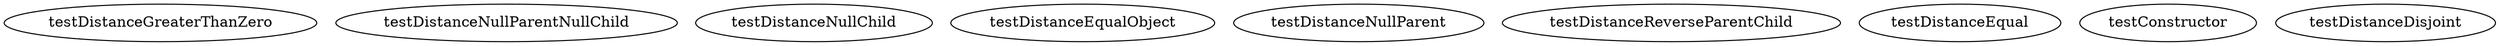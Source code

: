 digraph G {
testDistanceGreaterThanZero;
testDistanceNullParentNullChild;
testDistanceNullChild;
testDistanceEqualObject;
testDistanceNullParent;
testDistanceReverseParentChild;
testDistanceEqual;
testConstructor;
testDistanceDisjoint;
}
